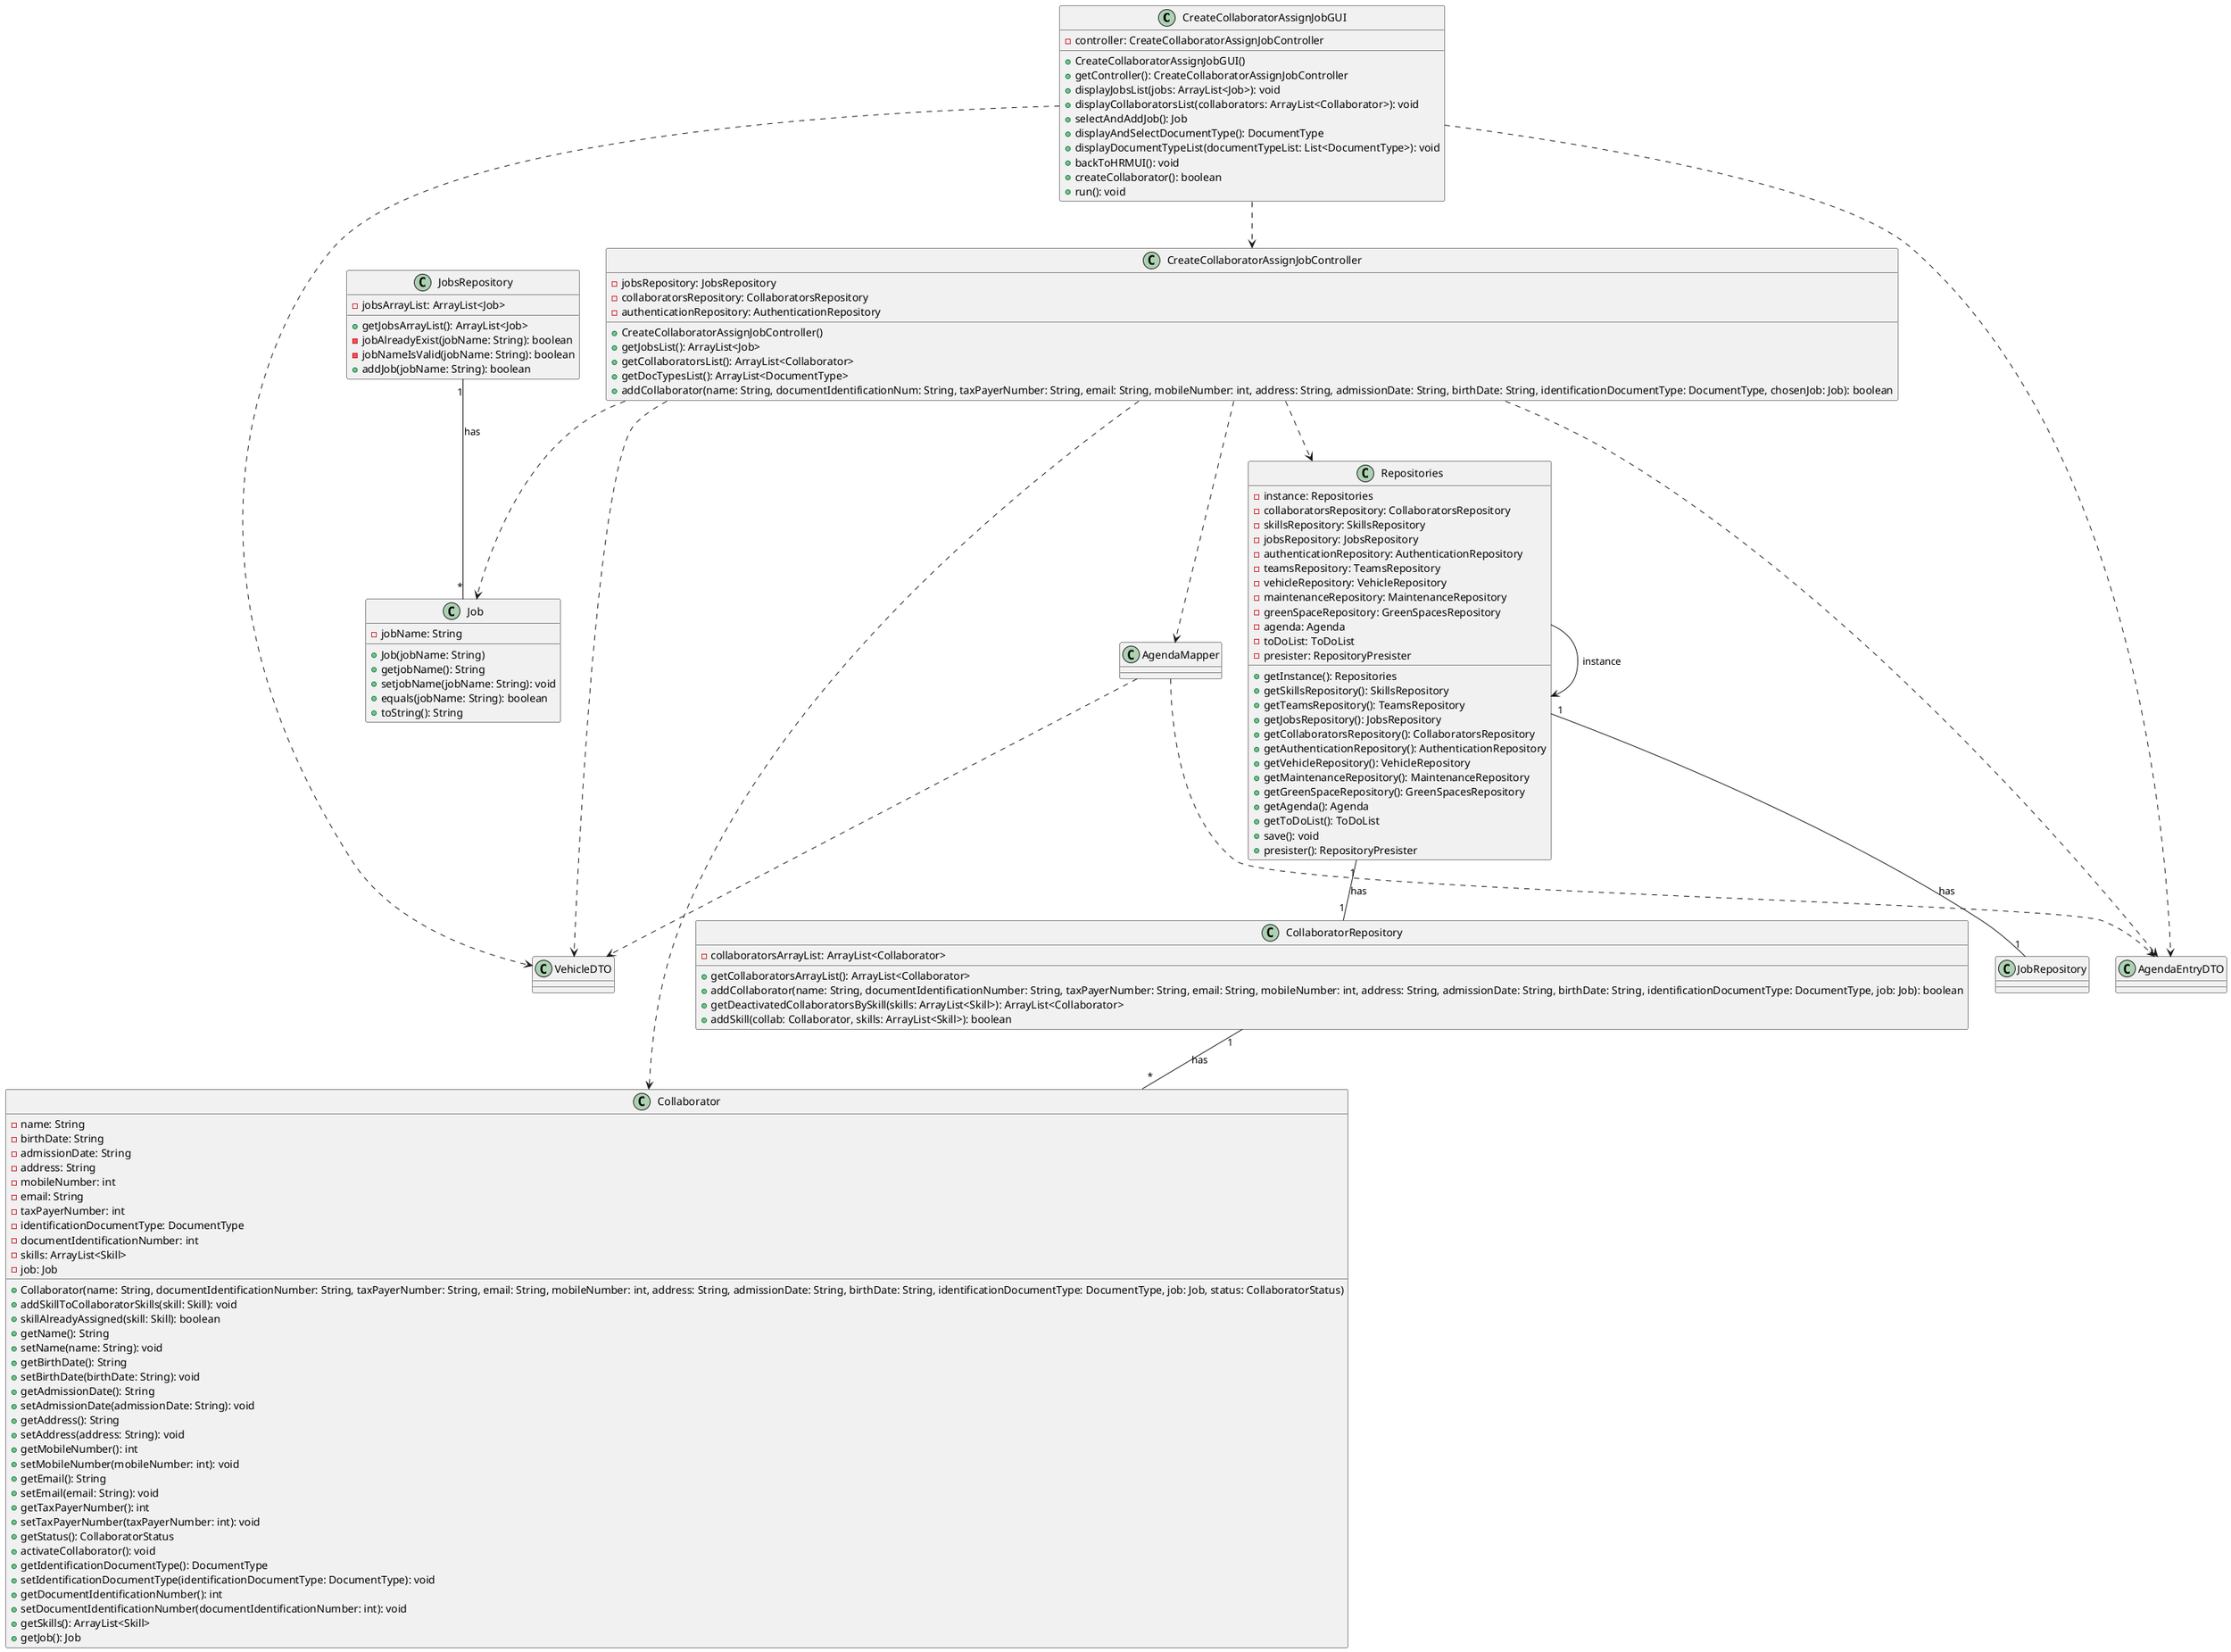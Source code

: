 @startuml
class CreateCollaboratorAssignJobGUI {
        - controller: CreateCollaboratorAssignJobController
        + CreateCollaboratorAssignJobGUI()
        + getController(): CreateCollaboratorAssignJobController
        + displayJobsList(jobs: ArrayList<Job>): void
        + displayCollaboratorsList(collaborators: ArrayList<Collaborator>): void
        + selectAndAddJob(): Job
        + displayAndSelectDocumentType(): DocumentType
        + displayDocumentTypeList(documentTypeList: List<DocumentType>): void
        + backToHRMUI(): void
        + createCollaborator(): boolean
        + run(): void
}

class CreateCollaboratorAssignJobController {
- jobsRepository: JobsRepository
- collaboratorsRepository: CollaboratorsRepository
- authenticationRepository: AuthenticationRepository
+ CreateCollaboratorAssignJobController()
+ getJobsList(): ArrayList<Job>
+ getCollaboratorsList(): ArrayList<Collaborator>
+ getDocTypesList(): ArrayList<DocumentType>
+ addCollaborator(name: String, documentIdentificationNum: String, taxPayerNumber: String, email: String, mobileNumber: int, address: String, admissionDate: String, birthDate: String, identificationDocumentType: DocumentType, chosenJob: Job): boolean
}

class CollaboratorRepository {
- collaboratorsArrayList: ArrayList<Collaborator>
+ getCollaboratorsArrayList(): ArrayList<Collaborator>
+ addCollaborator(name: String, documentIdentificationNumber: String, taxPayerNumber: String, email: String, mobileNumber: int, address: String, admissionDate: String, birthDate: String, identificationDocumentType: DocumentType, job: Job): boolean
+ getDeactivatedCollaboratorsBySkill(skills: ArrayList<Skill>): ArrayList<Collaborator>
+ addSkill(collab: Collaborator, skills: ArrayList<Skill>): boolean
}

class Repositories {
- instance: Repositories
- collaboratorsRepository: CollaboratorsRepository
- skillsRepository: SkillsRepository
- jobsRepository: JobsRepository
- authenticationRepository: AuthenticationRepository
- teamsRepository: TeamsRepository
- vehicleRepository: VehicleRepository
- maintenanceRepository: MaintenanceRepository
- greenSpaceRepository: GreenSpacesRepository
- agenda: Agenda
- toDoList: ToDoList
- presister: RepositoryPresister
+ getInstance(): Repositories
+ getSkillsRepository(): SkillsRepository
+ getTeamsRepository(): TeamsRepository
+ getJobsRepository(): JobsRepository
+ getCollaboratorsRepository(): CollaboratorsRepository
+ getAuthenticationRepository(): AuthenticationRepository
+ getVehicleRepository(): VehicleRepository
+ getMaintenanceRepository(): MaintenanceRepository
+ getGreenSpaceRepository(): GreenSpacesRepository
+ getAgenda(): Agenda
+ getToDoList(): ToDoList
+ save(): void
+ presister(): RepositoryPresister
}

class Collaborator {
- name: String
- birthDate: String
- admissionDate: String
- address: String
- mobileNumber: int
- email: String
- taxPayerNumber: int
- identificationDocumentType: DocumentType
- documentIdentificationNumber: int
- skills: ArrayList<Skill>
- job: Job
+ Collaborator(name: String, documentIdentificationNumber: String, taxPayerNumber: String, email: String, mobileNumber: int, address: String, admissionDate: String, birthDate: String, identificationDocumentType: DocumentType, job: Job, status: CollaboratorStatus)
+ addSkillToCollaboratorSkills(skill: Skill): void
+ skillAlreadyAssigned(skill: Skill): boolean
+ getName(): String
+ setName(name: String): void
+ getBirthDate(): String
+ setBirthDate(birthDate: String): void
+ getAdmissionDate(): String
+ setAdmissionDate(admissionDate: String): void
+ getAddress(): String
+ setAddress(address: String): void
+ getMobileNumber(): int
+ setMobileNumber(mobileNumber: int): void
+ getEmail(): String
+ setEmail(email: String): void
+ getTaxPayerNumber(): int
+ setTaxPayerNumber(taxPayerNumber: int): void
+ getStatus(): CollaboratorStatus
+ activateCollaborator(): void
+ getIdentificationDocumentType(): DocumentType
+ setIdentificationDocumentType(identificationDocumentType: DocumentType): void
+ getDocumentIdentificationNumber(): int
+ setDocumentIdentificationNumber(documentIdentificationNumber: int): void
+ getSkills(): ArrayList<Skill>
+ getJob(): Job
}

Class JobsRepository {
- jobsArrayList: ArrayList<Job>
+ getJobsArrayList(): ArrayList<Job>
- jobAlreadyExist(jobName: String): boolean
- jobNameIsValid(jobName: String): boolean
+ addJob(jobName: String): boolean
}

class Job {
- jobName: String
+ Job(jobName: String)
+ getjobName(): String
+ setjobName(jobName: String): void
+ equals(jobName: String): boolean
+ toString(): String
}

class AgendaEntryDTO {
}

class VehicleDTO {
}

class AgendaMapper {
}

CreateCollaboratorAssignJobController ..> AgendaMapper
CreateCollaboratorAssignJobController ..> AgendaEntryDTO
CreateCollaboratorAssignJobController ..> VehicleDTO
CreateCollaboratorAssignJobGUI ..> AgendaEntryDTO
CreateCollaboratorAssignJobGUI ..> VehicleDTO
AgendaMapper ..> AgendaEntryDTO
AgendaMapper ..> VehicleDTO
Repositories --> Repositories : instance
CreateCollaboratorAssignJobGUI ..> CreateCollaboratorAssignJobController
CreateCollaboratorAssignJobController ..> Collaborator
CreateCollaboratorAssignJobController ..> Job
CreateCollaboratorAssignJobController ..> Repositories
Repositories "1"--"1" CollaboratorRepository : has
Repositories "1"--"1" JobRepository : has
CollaboratorRepository "1" --"*" Collaborator : has
JobsRepository "1" --"*" Job : has

@enduml